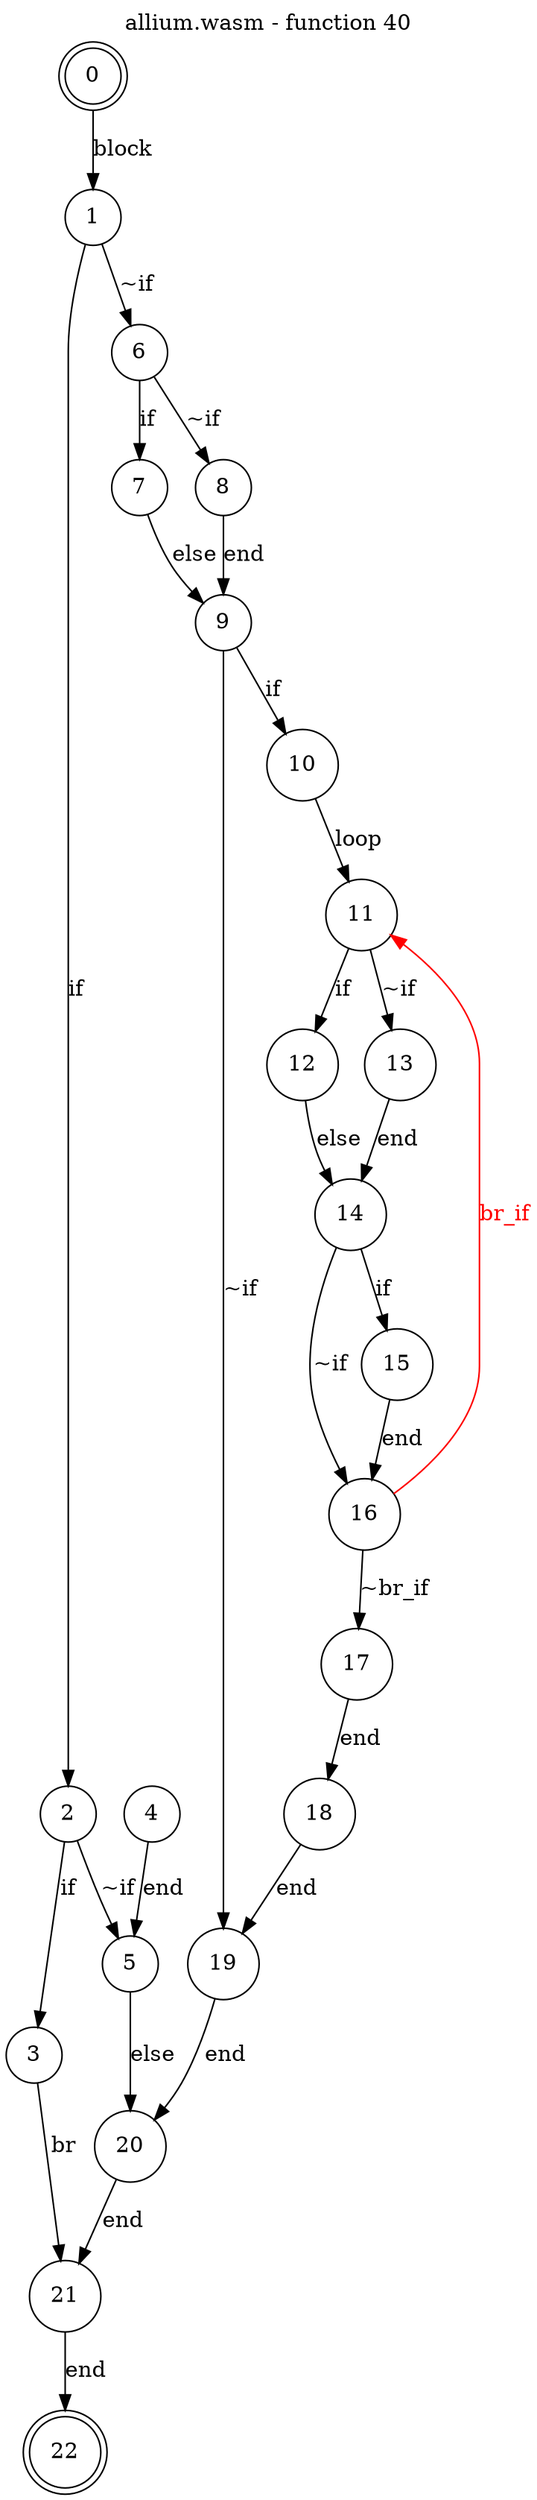 digraph finite_state_machine {
    label = "allium.wasm - function 40"
    labelloc =  t
    labelfontsize = 16
    labelfontcolor = black
    labelfontname = "Helvetica"
    node [shape = doublecircle]; 0 22;
    node [shape = circle];
    0 -> 1[label="block"];
    1 -> 2[label="if"];
    1 -> 6[label="~if"];
    2 -> 3[label="if"];
    2 -> 5[label="~if"];
    3 -> 21[label="br"];
    4 -> 5[label="end"];
    5 -> 20[label="else"];
    6 -> 7[label="if"];
    6 -> 8[label="~if"];
    7 -> 9[label="else"];
    8 -> 9[label="end"];
    9 -> 10[label="if"];
    9 -> 19[label="~if"];
    10 -> 11[label="loop"];
    11 -> 12[label="if"];
    11 -> 13[label="~if"];
    12 -> 14[label="else"];
    13 -> 14[label="end"];
    14 -> 15[label="if"];
    14 -> 16[label="~if"];
    15 -> 16[label="end"];
    16 -> 17[label="~br_if"];
    16 -> 11[color="red" fontcolor="red" label="br_if"];
    17 -> 18[label="end"];
    18 -> 19[label="end"];
    19 -> 20[label="end"];
    20 -> 21[label="end"];
    21 -> 22[label="end"];
}

